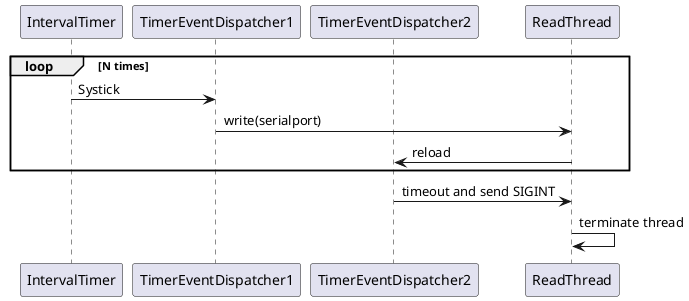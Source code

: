@startuml
participant IntervalTimer
participant TimerEventDispatcher1
participant TimerEventDispatcher2
participant ReadThread
loop N times
    IntervalTimer -> TimerEventDispatcher1 : Systick
    TimerEventDispatcher1 -> ReadThread : write(serialport)
    TimerEventDispatcher2 <- ReadThread : reload
end
TimerEventDispatcher2 -> ReadThread : timeout and send SIGINT
ReadThread -> ReadThread : terminate thread
@enduml